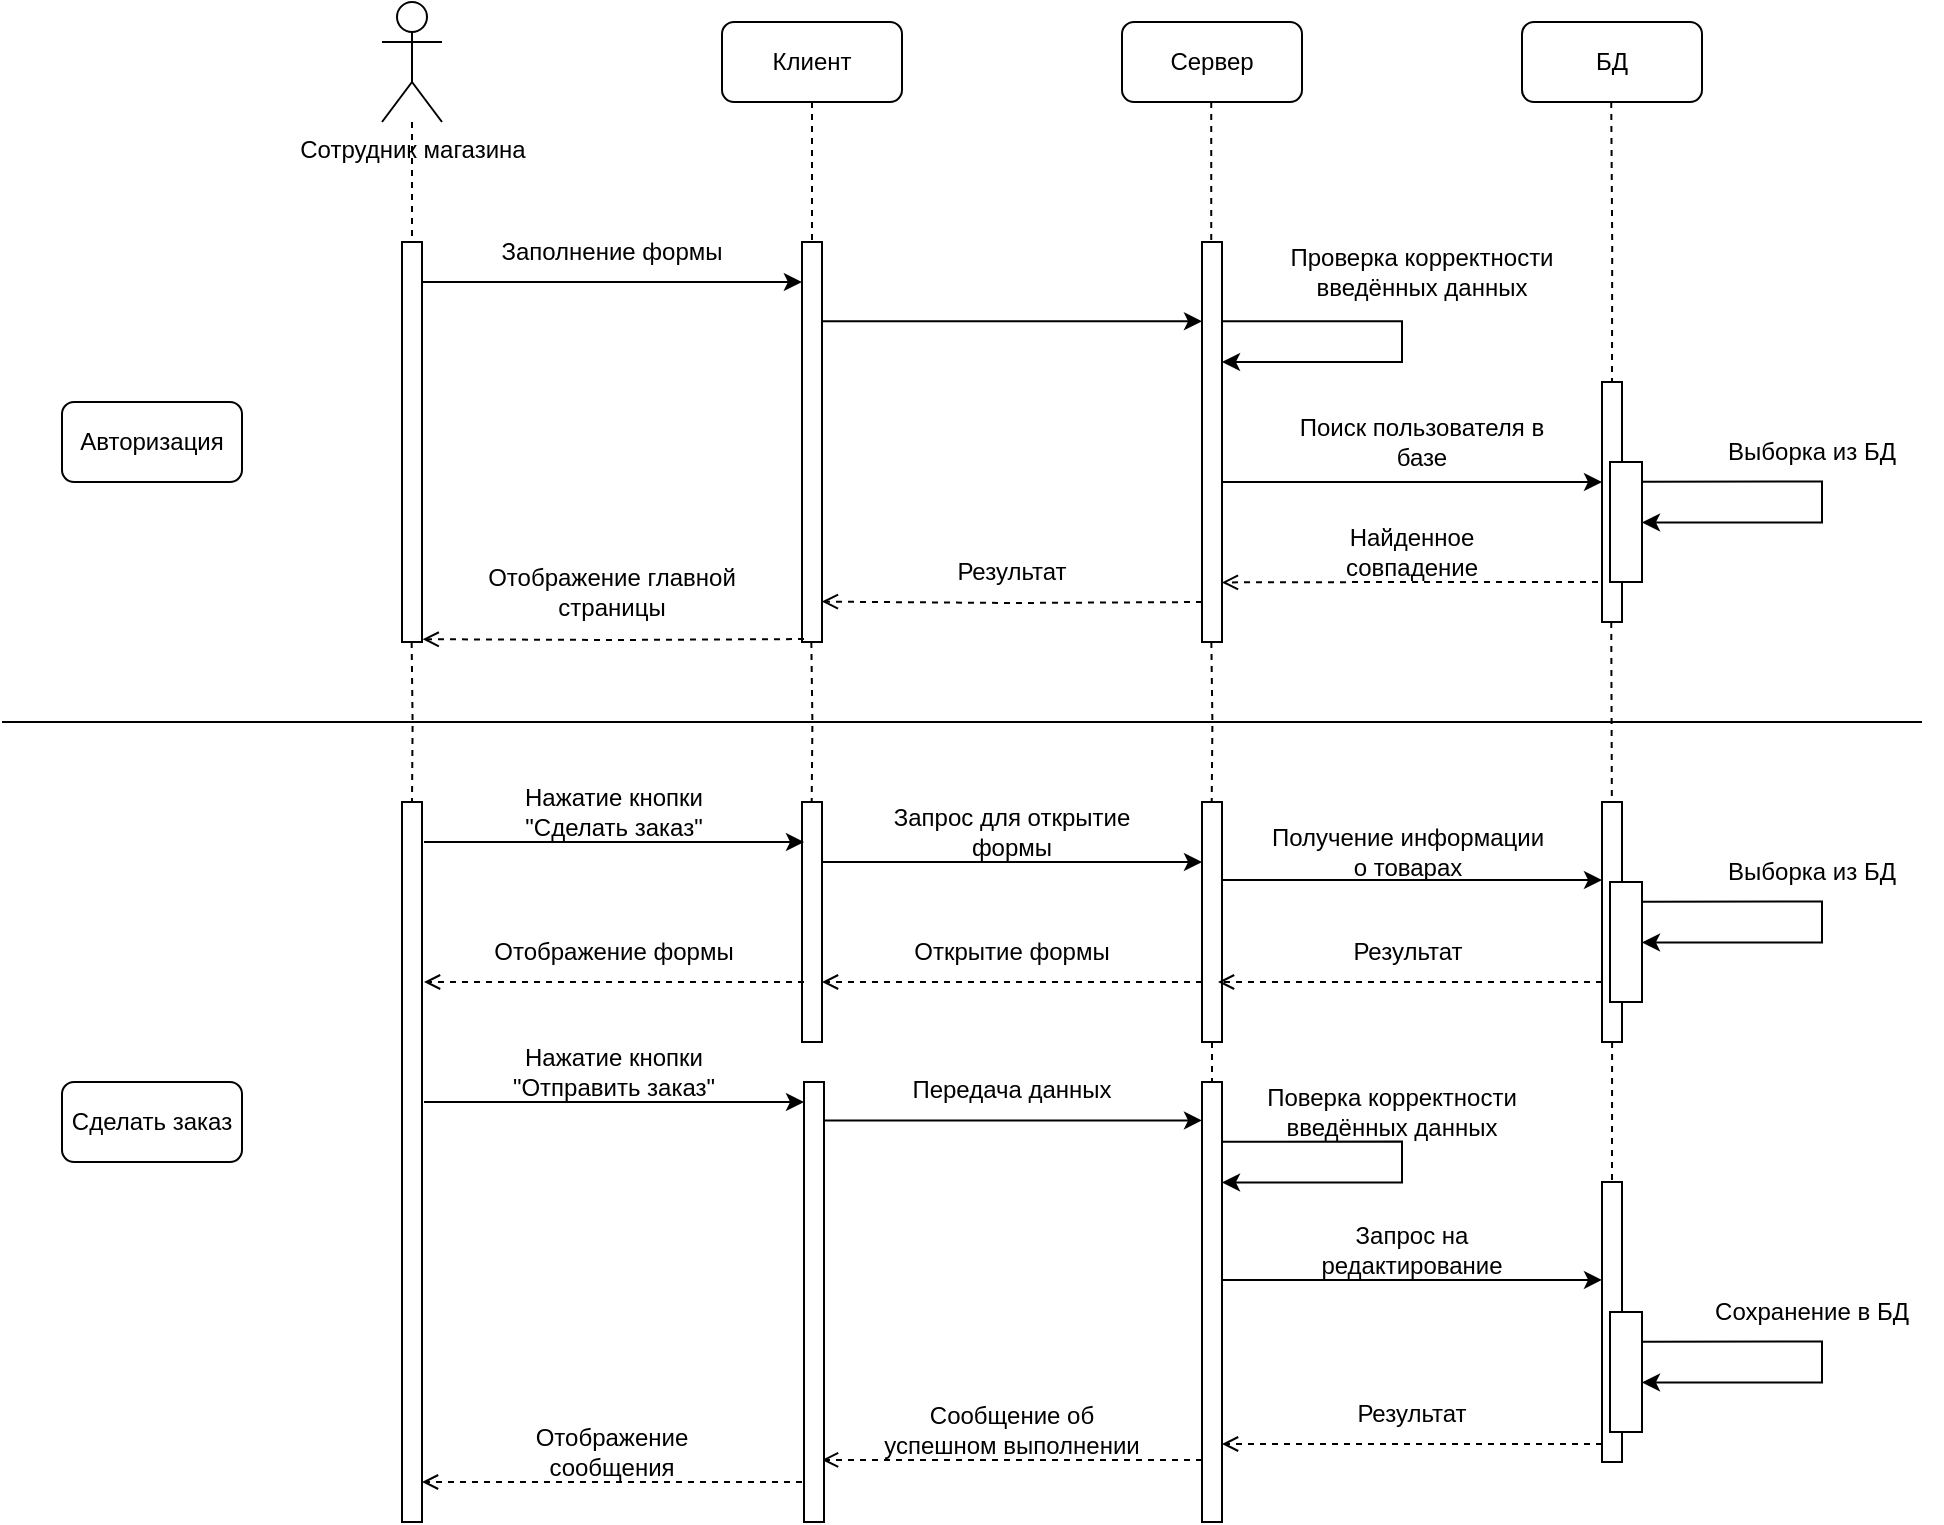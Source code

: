 <mxfile version="24.0.6" type="device">
  <diagram name="Страница — 1" id="Cy8QLNytjA-2ubOcpx3c">
    <mxGraphModel dx="1381" dy="696" grid="1" gridSize="10" guides="1" tooltips="1" connect="1" arrows="1" fold="1" page="1" pageScale="1" pageWidth="3300" pageHeight="4681" math="0" shadow="0">
      <root>
        <mxCell id="0" />
        <mxCell id="1" parent="0" />
        <mxCell id="I2EmGqrL0BdVojSCtv7N-1" value="Авторизация" style="rounded=1;whiteSpace=wrap;html=1;" vertex="1" parent="1">
          <mxGeometry x="870" y="2090" width="90" height="40" as="geometry" />
        </mxCell>
        <mxCell id="I2EmGqrL0BdVojSCtv7N-2" style="edgeStyle=orthogonalEdgeStyle;rounded=0;orthogonalLoop=1;jettySize=auto;html=1;dashed=1;endArrow=none;endFill=0;" edge="1" parent="1" source="I2EmGqrL0BdVojSCtv7N-3" target="I2EmGqrL0BdVojSCtv7N-5">
          <mxGeometry relative="1" as="geometry" />
        </mxCell>
        <mxCell id="I2EmGqrL0BdVojSCtv7N-3" value="Сотрудник магазина" style="shape=umlActor;verticalLabelPosition=bottom;verticalAlign=top;html=1;outlineConnect=0;" vertex="1" parent="1">
          <mxGeometry x="1030" y="1890" width="30" height="60" as="geometry" />
        </mxCell>
        <mxCell id="I2EmGqrL0BdVojSCtv7N-4" style="edgeStyle=orthogonalEdgeStyle;rounded=0;orthogonalLoop=1;jettySize=auto;html=1;entryX=-0.007;entryY=0.1;entryDx=0;entryDy=0;exitX=1;exitY=0.1;exitDx=0;exitDy=0;exitPerimeter=0;entryPerimeter=0;" edge="1" parent="1" source="I2EmGqrL0BdVojSCtv7N-5" target="I2EmGqrL0BdVojSCtv7N-8">
          <mxGeometry relative="1" as="geometry" />
        </mxCell>
        <mxCell id="I2EmGqrL0BdVojSCtv7N-5" value="" style="rounded=0;whiteSpace=wrap;html=1;" vertex="1" parent="1">
          <mxGeometry x="1040" y="2010" width="10" height="200" as="geometry" />
        </mxCell>
        <mxCell id="I2EmGqrL0BdVojSCtv7N-6" style="edgeStyle=orthogonalEdgeStyle;rounded=0;orthogonalLoop=1;jettySize=auto;html=1;entryX=0.5;entryY=0;entryDx=0;entryDy=0;dashed=1;endArrow=none;endFill=0;" edge="1" parent="1" source="I2EmGqrL0BdVojSCtv7N-7" target="I2EmGqrL0BdVojSCtv7N-8">
          <mxGeometry relative="1" as="geometry" />
        </mxCell>
        <mxCell id="I2EmGqrL0BdVojSCtv7N-7" value="Клиент" style="rounded=1;whiteSpace=wrap;html=1;" vertex="1" parent="1">
          <mxGeometry x="1200" y="1900" width="90" height="40" as="geometry" />
        </mxCell>
        <mxCell id="I2EmGqrL0BdVojSCtv7N-8" value="" style="rounded=0;whiteSpace=wrap;html=1;" vertex="1" parent="1">
          <mxGeometry x="1240" y="2010" width="10" height="200" as="geometry" />
        </mxCell>
        <mxCell id="I2EmGqrL0BdVojSCtv7N-9" value="Сервер" style="rounded=1;whiteSpace=wrap;html=1;" vertex="1" parent="1">
          <mxGeometry x="1400" y="1900" width="90" height="40" as="geometry" />
        </mxCell>
        <mxCell id="I2EmGqrL0BdVojSCtv7N-10" value="" style="rounded=0;whiteSpace=wrap;html=1;" vertex="1" parent="1">
          <mxGeometry x="1440" y="2010" width="10" height="200" as="geometry" />
        </mxCell>
        <mxCell id="I2EmGqrL0BdVojSCtv7N-11" value="БД" style="rounded=1;whiteSpace=wrap;html=1;" vertex="1" parent="1">
          <mxGeometry x="1600" y="1900" width="90" height="40" as="geometry" />
        </mxCell>
        <mxCell id="I2EmGqrL0BdVojSCtv7N-12" style="edgeStyle=orthogonalEdgeStyle;rounded=0;orthogonalLoop=1;jettySize=auto;html=1;exitX=0;exitY=0.75;exitDx=0;exitDy=0;entryX=0.995;entryY=0.851;entryDx=0;entryDy=0;entryPerimeter=0;dashed=1;endArrow=open;endFill=0;" edge="1" parent="1" target="I2EmGqrL0BdVojSCtv7N-10">
          <mxGeometry relative="1" as="geometry">
            <mxPoint x="1644.0" y="2180.04" as="sourcePoint" />
            <mxPoint x="1454" y="2180.84" as="targetPoint" />
            <Array as="points">
              <mxPoint x="1544" y="2180" />
            </Array>
          </mxGeometry>
        </mxCell>
        <mxCell id="I2EmGqrL0BdVojSCtv7N-13" value="" style="rounded=0;whiteSpace=wrap;html=1;" vertex="1" parent="1">
          <mxGeometry x="1640" y="2080" width="10" height="120" as="geometry" />
        </mxCell>
        <mxCell id="I2EmGqrL0BdVojSCtv7N-14" style="edgeStyle=orthogonalEdgeStyle;rounded=0;orthogonalLoop=1;jettySize=auto;html=1;entryX=0.5;entryY=0;entryDx=0;entryDy=0;dashed=1;endArrow=none;endFill=0;" edge="1" parent="1">
          <mxGeometry relative="1" as="geometry">
            <mxPoint x="1444.62" y="1940" as="sourcePoint" />
            <mxPoint x="1444.62" y="2010" as="targetPoint" />
          </mxGeometry>
        </mxCell>
        <mxCell id="I2EmGqrL0BdVojSCtv7N-15" style="edgeStyle=orthogonalEdgeStyle;rounded=0;orthogonalLoop=1;jettySize=auto;html=1;dashed=1;endArrow=none;endFill=0;entryX=0.5;entryY=0;entryDx=0;entryDy=0;" edge="1" parent="1" target="I2EmGqrL0BdVojSCtv7N-13">
          <mxGeometry relative="1" as="geometry">
            <mxPoint x="1644.62" y="1940" as="sourcePoint" />
            <mxPoint x="1645" y="2060" as="targetPoint" />
          </mxGeometry>
        </mxCell>
        <mxCell id="I2EmGqrL0BdVojSCtv7N-16" style="edgeStyle=orthogonalEdgeStyle;rounded=0;orthogonalLoop=1;jettySize=auto;html=1;entryX=-0.007;entryY=0.1;entryDx=0;entryDy=0;exitX=1;exitY=0.1;exitDx=0;exitDy=0;exitPerimeter=0;entryPerimeter=0;" edge="1" parent="1">
          <mxGeometry relative="1" as="geometry">
            <mxPoint x="1250" y="2049.63" as="sourcePoint" />
            <mxPoint x="1440" y="2049.63" as="targetPoint" />
          </mxGeometry>
        </mxCell>
        <mxCell id="I2EmGqrL0BdVojSCtv7N-17" style="edgeStyle=orthogonalEdgeStyle;rounded=0;orthogonalLoop=1;jettySize=auto;html=1;entryX=-0.007;entryY=0.1;entryDx=0;entryDy=0;exitX=1;exitY=0.1;exitDx=0;exitDy=0;exitPerimeter=0;entryPerimeter=0;" edge="1" parent="1">
          <mxGeometry relative="1" as="geometry">
            <mxPoint x="1450" y="2130" as="sourcePoint" />
            <mxPoint x="1640" y="2130" as="targetPoint" />
          </mxGeometry>
        </mxCell>
        <mxCell id="I2EmGqrL0BdVojSCtv7N-18" style="edgeStyle=orthogonalEdgeStyle;rounded=0;orthogonalLoop=1;jettySize=auto;html=1;exitX=1;exitY=0.1;exitDx=0;exitDy=0;exitPerimeter=0;" edge="1" parent="1">
          <mxGeometry relative="1" as="geometry">
            <mxPoint x="1450" y="2049.63" as="sourcePoint" />
            <mxPoint x="1450" y="2070" as="targetPoint" />
            <Array as="points">
              <mxPoint x="1540" y="2050" />
              <mxPoint x="1540" y="2070" />
              <mxPoint x="1450" y="2070" />
            </Array>
          </mxGeometry>
        </mxCell>
        <mxCell id="I2EmGqrL0BdVojSCtv7N-19" value="" style="rounded=0;whiteSpace=wrap;html=1;" vertex="1" parent="1">
          <mxGeometry x="1644" y="2120" width="16" height="60" as="geometry" />
        </mxCell>
        <mxCell id="I2EmGqrL0BdVojSCtv7N-20" style="edgeStyle=orthogonalEdgeStyle;rounded=0;orthogonalLoop=1;jettySize=auto;html=1;exitX=1;exitY=0.1;exitDx=0;exitDy=0;exitPerimeter=0;" edge="1" parent="1">
          <mxGeometry relative="1" as="geometry">
            <mxPoint x="1660" y="2129.85" as="sourcePoint" />
            <mxPoint x="1660" y="2150.22" as="targetPoint" />
            <Array as="points">
              <mxPoint x="1750" y="2130.22" />
              <mxPoint x="1750" y="2150.22" />
              <mxPoint x="1660" y="2150.22" />
            </Array>
          </mxGeometry>
        </mxCell>
        <mxCell id="I2EmGqrL0BdVojSCtv7N-21" style="edgeStyle=orthogonalEdgeStyle;rounded=0;orthogonalLoop=1;jettySize=auto;html=1;exitX=0;exitY=0.75;exitDx=0;exitDy=0;entryX=0.992;entryY=0.899;entryDx=0;entryDy=0;entryPerimeter=0;dashed=1;endArrow=open;endFill=0;" edge="1" parent="1" target="I2EmGqrL0BdVojSCtv7N-8">
          <mxGeometry relative="1" as="geometry">
            <mxPoint x="1440" y="2190" as="sourcePoint" />
            <mxPoint x="1250" y="2191" as="targetPoint" />
          </mxGeometry>
        </mxCell>
        <mxCell id="I2EmGqrL0BdVojSCtv7N-22" style="edgeStyle=orthogonalEdgeStyle;rounded=0;orthogonalLoop=1;jettySize=auto;html=1;exitX=0;exitY=0.75;exitDx=0;exitDy=0;entryX=1.034;entryY=0.993;entryDx=0;entryDy=0;entryPerimeter=0;dashed=1;endArrow=open;endFill=0;" edge="1" parent="1" target="I2EmGqrL0BdVojSCtv7N-5">
          <mxGeometry relative="1" as="geometry">
            <mxPoint x="1241" y="2208.52" as="sourcePoint" />
            <mxPoint x="1051" y="2209.52" as="targetPoint" />
          </mxGeometry>
        </mxCell>
        <mxCell id="I2EmGqrL0BdVojSCtv7N-23" value="Заполнение формы" style="text;html=1;strokeColor=none;fillColor=none;align=center;verticalAlign=middle;whiteSpace=wrap;rounded=0;" vertex="1" parent="1">
          <mxGeometry x="1080" y="2000" width="130" height="30" as="geometry" />
        </mxCell>
        <mxCell id="I2EmGqrL0BdVojSCtv7N-24" value="Проверка корректности введённых данных" style="text;html=1;strokeColor=none;fillColor=none;align=center;verticalAlign=middle;whiteSpace=wrap;rounded=0;" vertex="1" parent="1">
          <mxGeometry x="1480" y="2010" width="140" height="30" as="geometry" />
        </mxCell>
        <mxCell id="I2EmGqrL0BdVojSCtv7N-25" value="Поиск пользователя в базе" style="text;html=1;strokeColor=none;fillColor=none;align=center;verticalAlign=middle;whiteSpace=wrap;rounded=0;" vertex="1" parent="1">
          <mxGeometry x="1485" y="2095" width="130" height="30" as="geometry" />
        </mxCell>
        <mxCell id="I2EmGqrL0BdVojSCtv7N-26" value="Выборка из БД" style="text;html=1;strokeColor=none;fillColor=none;align=center;verticalAlign=middle;whiteSpace=wrap;rounded=0;" vertex="1" parent="1">
          <mxGeometry x="1680" y="2100" width="130" height="30" as="geometry" />
        </mxCell>
        <mxCell id="I2EmGqrL0BdVojSCtv7N-27" value="Найденное совпадение" style="text;html=1;strokeColor=none;fillColor=none;align=center;verticalAlign=middle;whiteSpace=wrap;rounded=0;" vertex="1" parent="1">
          <mxGeometry x="1480" y="2150" width="130" height="30" as="geometry" />
        </mxCell>
        <mxCell id="I2EmGqrL0BdVojSCtv7N-28" value="Результат" style="text;html=1;strokeColor=none;fillColor=none;align=center;verticalAlign=middle;whiteSpace=wrap;rounded=0;" vertex="1" parent="1">
          <mxGeometry x="1280" y="2160" width="130" height="30" as="geometry" />
        </mxCell>
        <mxCell id="I2EmGqrL0BdVojSCtv7N-29" value="Отображение главной страницы" style="text;html=1;strokeColor=none;fillColor=none;align=center;verticalAlign=middle;whiteSpace=wrap;rounded=0;" vertex="1" parent="1">
          <mxGeometry x="1080" y="2170" width="130" height="30" as="geometry" />
        </mxCell>
        <mxCell id="I2EmGqrL0BdVojSCtv7N-30" value="" style="endArrow=none;html=1;rounded=0;" edge="1" parent="1">
          <mxGeometry width="50" height="50" relative="1" as="geometry">
            <mxPoint x="840" y="2250" as="sourcePoint" />
            <mxPoint x="1800" y="2250" as="targetPoint" />
          </mxGeometry>
        </mxCell>
        <mxCell id="I2EmGqrL0BdVojSCtv7N-31" value="Сделать заказ" style="rounded=1;whiteSpace=wrap;html=1;" vertex="1" parent="1">
          <mxGeometry x="870" y="2430" width="90" height="40" as="geometry" />
        </mxCell>
        <mxCell id="I2EmGqrL0BdVojSCtv7N-32" value="" style="rounded=0;whiteSpace=wrap;html=1;" vertex="1" parent="1">
          <mxGeometry x="1040" y="2290" width="10" height="360" as="geometry" />
        </mxCell>
        <mxCell id="I2EmGqrL0BdVojSCtv7N-33" style="edgeStyle=orthogonalEdgeStyle;rounded=0;orthogonalLoop=1;jettySize=auto;html=1;entryX=0.5;entryY=0;entryDx=0;entryDy=0;dashed=1;endArrow=none;endFill=0;" edge="1" parent="1" target="I2EmGqrL0BdVojSCtv7N-32">
          <mxGeometry relative="1" as="geometry">
            <mxPoint x="1044.83" y="2210" as="sourcePoint" />
            <mxPoint x="1044.83" y="2280" as="targetPoint" />
          </mxGeometry>
        </mxCell>
        <mxCell id="I2EmGqrL0BdVojSCtv7N-34" value="" style="rounded=0;whiteSpace=wrap;html=1;" vertex="1" parent="1">
          <mxGeometry x="1240" y="2290" width="10" height="120" as="geometry" />
        </mxCell>
        <mxCell id="I2EmGqrL0BdVojSCtv7N-35" style="edgeStyle=orthogonalEdgeStyle;rounded=0;orthogonalLoop=1;jettySize=auto;html=1;entryX=-0.007;entryY=0.1;entryDx=0;entryDy=0;exitX=1;exitY=0.1;exitDx=0;exitDy=0;exitPerimeter=0;entryPerimeter=0;" edge="1" parent="1">
          <mxGeometry relative="1" as="geometry">
            <mxPoint x="1051" y="2310" as="sourcePoint" />
            <mxPoint x="1241" y="2310" as="targetPoint" />
          </mxGeometry>
        </mxCell>
        <mxCell id="I2EmGqrL0BdVojSCtv7N-36" value="Нажатие кнопки &quot;Сделать заказ&quot;" style="text;html=1;strokeColor=none;fillColor=none;align=center;verticalAlign=middle;whiteSpace=wrap;rounded=0;" vertex="1" parent="1">
          <mxGeometry x="1081" y="2280" width="130" height="30" as="geometry" />
        </mxCell>
        <mxCell id="I2EmGqrL0BdVojSCtv7N-37" value="" style="rounded=0;whiteSpace=wrap;html=1;" vertex="1" parent="1">
          <mxGeometry x="1440" y="2290" width="10" height="120" as="geometry" />
        </mxCell>
        <mxCell id="I2EmGqrL0BdVojSCtv7N-38" style="edgeStyle=orthogonalEdgeStyle;rounded=0;orthogonalLoop=1;jettySize=auto;html=1;entryX=-0.007;entryY=0.1;entryDx=0;entryDy=0;exitX=1;exitY=0.1;exitDx=0;exitDy=0;exitPerimeter=0;entryPerimeter=0;" edge="1" parent="1">
          <mxGeometry relative="1" as="geometry">
            <mxPoint x="1250" y="2320" as="sourcePoint" />
            <mxPoint x="1440" y="2320" as="targetPoint" />
          </mxGeometry>
        </mxCell>
        <mxCell id="I2EmGqrL0BdVojSCtv7N-39" value="Запрос для открытие формы" style="text;html=1;strokeColor=none;fillColor=none;align=center;verticalAlign=middle;whiteSpace=wrap;rounded=0;" vertex="1" parent="1">
          <mxGeometry x="1280" y="2290" width="130" height="30" as="geometry" />
        </mxCell>
        <mxCell id="I2EmGqrL0BdVojSCtv7N-40" style="edgeStyle=orthogonalEdgeStyle;rounded=0;orthogonalLoop=1;jettySize=auto;html=1;exitX=0;exitY=0.75;exitDx=0;exitDy=0;entryX=0.992;entryY=0.899;entryDx=0;entryDy=0;entryPerimeter=0;dashed=1;endArrow=open;endFill=0;" edge="1" parent="1">
          <mxGeometry relative="1" as="geometry">
            <mxPoint x="1440" y="2380" as="sourcePoint" />
            <mxPoint x="1250" y="2380" as="targetPoint" />
          </mxGeometry>
        </mxCell>
        <mxCell id="I2EmGqrL0BdVojSCtv7N-41" value="Открытие формы" style="text;html=1;strokeColor=none;fillColor=none;align=center;verticalAlign=middle;whiteSpace=wrap;rounded=0;" vertex="1" parent="1">
          <mxGeometry x="1280" y="2350" width="130" height="30" as="geometry" />
        </mxCell>
        <mxCell id="I2EmGqrL0BdVojSCtv7N-42" value="Отображение формы" style="text;html=1;strokeColor=none;fillColor=none;align=center;verticalAlign=middle;whiteSpace=wrap;rounded=0;" vertex="1" parent="1">
          <mxGeometry x="1081" y="2350" width="130" height="30" as="geometry" />
        </mxCell>
        <mxCell id="I2EmGqrL0BdVojSCtv7N-43" style="edgeStyle=orthogonalEdgeStyle;rounded=0;orthogonalLoop=1;jettySize=auto;html=1;exitX=0;exitY=0.75;exitDx=0;exitDy=0;entryX=0.992;entryY=0.899;entryDx=0;entryDy=0;entryPerimeter=0;dashed=1;endArrow=open;endFill=0;" edge="1" parent="1">
          <mxGeometry relative="1" as="geometry">
            <mxPoint x="1241" y="2380" as="sourcePoint" />
            <mxPoint x="1051" y="2380" as="targetPoint" />
          </mxGeometry>
        </mxCell>
        <mxCell id="I2EmGqrL0BdVojSCtv7N-44" style="edgeStyle=orthogonalEdgeStyle;rounded=0;orthogonalLoop=1;jettySize=auto;html=1;entryX=-0.007;entryY=0.1;entryDx=0;entryDy=0;exitX=1;exitY=0.1;exitDx=0;exitDy=0;exitPerimeter=0;entryPerimeter=0;" edge="1" parent="1">
          <mxGeometry relative="1" as="geometry">
            <mxPoint x="1051" y="2440" as="sourcePoint" />
            <mxPoint x="1241" y="2440" as="targetPoint" />
          </mxGeometry>
        </mxCell>
        <mxCell id="I2EmGqrL0BdVojSCtv7N-45" value="Нажатие кнопки &quot;Отправить заказ&quot;" style="text;html=1;strokeColor=none;fillColor=none;align=center;verticalAlign=middle;whiteSpace=wrap;rounded=0;" vertex="1" parent="1">
          <mxGeometry x="1081" y="2410" width="130" height="30" as="geometry" />
        </mxCell>
        <mxCell id="I2EmGqrL0BdVojSCtv7N-46" style="edgeStyle=orthogonalEdgeStyle;rounded=0;orthogonalLoop=1;jettySize=auto;html=1;entryX=-0.007;entryY=0.1;entryDx=0;entryDy=0;exitX=1;exitY=0.1;exitDx=0;exitDy=0;exitPerimeter=0;entryPerimeter=0;" edge="1" parent="1">
          <mxGeometry relative="1" as="geometry">
            <mxPoint x="1250" y="2449.22" as="sourcePoint" />
            <mxPoint x="1440" y="2449.22" as="targetPoint" />
          </mxGeometry>
        </mxCell>
        <mxCell id="I2EmGqrL0BdVojSCtv7N-47" value="Передача данных" style="text;html=1;strokeColor=none;fillColor=none;align=center;verticalAlign=middle;whiteSpace=wrap;rounded=0;" vertex="1" parent="1">
          <mxGeometry x="1280" y="2419.22" width="130" height="30" as="geometry" />
        </mxCell>
        <mxCell id="I2EmGqrL0BdVojSCtv7N-48" value="" style="rounded=0;whiteSpace=wrap;html=1;" vertex="1" parent="1">
          <mxGeometry x="1440" y="2430" width="10" height="220" as="geometry" />
        </mxCell>
        <mxCell id="I2EmGqrL0BdVojSCtv7N-49" value="" style="rounded=0;whiteSpace=wrap;html=1;" vertex="1" parent="1">
          <mxGeometry x="1640" y="2480" width="10" height="140" as="geometry" />
        </mxCell>
        <mxCell id="I2EmGqrL0BdVojSCtv7N-50" style="edgeStyle=orthogonalEdgeStyle;rounded=0;orthogonalLoop=1;jettySize=auto;html=1;entryX=-0.007;entryY=0.1;entryDx=0;entryDy=0;exitX=1;exitY=0.1;exitDx=0;exitDy=0;exitPerimeter=0;entryPerimeter=0;" edge="1" parent="1">
          <mxGeometry relative="1" as="geometry">
            <mxPoint x="1450" y="2528.95" as="sourcePoint" />
            <mxPoint x="1640" y="2528.95" as="targetPoint" />
          </mxGeometry>
        </mxCell>
        <mxCell id="I2EmGqrL0BdVojSCtv7N-51" value="Запрос на редактирование" style="text;html=1;strokeColor=none;fillColor=none;align=center;verticalAlign=middle;whiteSpace=wrap;rounded=0;" vertex="1" parent="1">
          <mxGeometry x="1480" y="2498.95" width="130" height="30" as="geometry" />
        </mxCell>
        <mxCell id="I2EmGqrL0BdVojSCtv7N-52" value="Сохранение в БД" style="text;html=1;strokeColor=none;fillColor=none;align=center;verticalAlign=middle;whiteSpace=wrap;rounded=0;" vertex="1" parent="1">
          <mxGeometry x="1680" y="2530" width="130" height="30" as="geometry" />
        </mxCell>
        <mxCell id="I2EmGqrL0BdVojSCtv7N-53" style="edgeStyle=orthogonalEdgeStyle;rounded=0;orthogonalLoop=1;jettySize=auto;html=1;exitX=1;exitY=0.1;exitDx=0;exitDy=0;exitPerimeter=0;" edge="1" parent="1">
          <mxGeometry relative="1" as="geometry">
            <mxPoint x="1660" y="2559.85" as="sourcePoint" />
            <mxPoint x="1660" y="2580.22" as="targetPoint" />
            <Array as="points">
              <mxPoint x="1750" y="2560.22" />
              <mxPoint x="1750" y="2580.22" />
              <mxPoint x="1660" y="2580.22" />
            </Array>
          </mxGeometry>
        </mxCell>
        <mxCell id="I2EmGqrL0BdVojSCtv7N-54" value="" style="rounded=0;whiteSpace=wrap;html=1;" vertex="1" parent="1">
          <mxGeometry x="1644" y="2545" width="16" height="60" as="geometry" />
        </mxCell>
        <mxCell id="I2EmGqrL0BdVojSCtv7N-55" value="Результат" style="text;html=1;strokeColor=none;fillColor=none;align=center;verticalAlign=middle;whiteSpace=wrap;rounded=0;" vertex="1" parent="1">
          <mxGeometry x="1480" y="2581" width="130" height="30" as="geometry" />
        </mxCell>
        <mxCell id="I2EmGqrL0BdVojSCtv7N-56" style="edgeStyle=orthogonalEdgeStyle;rounded=0;orthogonalLoop=1;jettySize=auto;html=1;exitX=0;exitY=0.75;exitDx=0;exitDy=0;entryX=0.992;entryY=0.899;entryDx=0;entryDy=0;entryPerimeter=0;dashed=1;endArrow=open;endFill=0;" edge="1" parent="1">
          <mxGeometry relative="1" as="geometry">
            <mxPoint x="1640" y="2611" as="sourcePoint" />
            <mxPoint x="1450" y="2611" as="targetPoint" />
          </mxGeometry>
        </mxCell>
        <mxCell id="I2EmGqrL0BdVojSCtv7N-57" value="Сообщение об успешном выполнении" style="text;html=1;strokeColor=none;fillColor=none;align=center;verticalAlign=middle;whiteSpace=wrap;rounded=0;" vertex="1" parent="1">
          <mxGeometry x="1280" y="2588.95" width="130" height="30" as="geometry" />
        </mxCell>
        <mxCell id="I2EmGqrL0BdVojSCtv7N-58" style="edgeStyle=orthogonalEdgeStyle;rounded=0;orthogonalLoop=1;jettySize=auto;html=1;exitX=0;exitY=0.75;exitDx=0;exitDy=0;entryX=0.992;entryY=0.899;entryDx=0;entryDy=0;entryPerimeter=0;dashed=1;endArrow=open;endFill=0;" edge="1" parent="1">
          <mxGeometry relative="1" as="geometry">
            <mxPoint x="1440" y="2618.95" as="sourcePoint" />
            <mxPoint x="1250" y="2618.95" as="targetPoint" />
          </mxGeometry>
        </mxCell>
        <mxCell id="I2EmGqrL0BdVojSCtv7N-59" value="Отображение сообщения" style="text;html=1;strokeColor=none;fillColor=none;align=center;verticalAlign=middle;whiteSpace=wrap;rounded=0;" vertex="1" parent="1">
          <mxGeometry x="1080" y="2600" width="130" height="30" as="geometry" />
        </mxCell>
        <mxCell id="I2EmGqrL0BdVojSCtv7N-60" style="edgeStyle=orthogonalEdgeStyle;rounded=0;orthogonalLoop=1;jettySize=auto;html=1;exitX=0;exitY=0.75;exitDx=0;exitDy=0;entryX=0.992;entryY=0.899;entryDx=0;entryDy=0;entryPerimeter=0;dashed=1;endArrow=open;endFill=0;" edge="1" parent="1">
          <mxGeometry relative="1" as="geometry">
            <mxPoint x="1240" y="2630" as="sourcePoint" />
            <mxPoint x="1050" y="2630" as="targetPoint" />
          </mxGeometry>
        </mxCell>
        <mxCell id="I2EmGqrL0BdVojSCtv7N-61" style="edgeStyle=orthogonalEdgeStyle;rounded=0;orthogonalLoop=1;jettySize=auto;html=1;entryX=0.5;entryY=0;entryDx=0;entryDy=0;dashed=1;endArrow=none;endFill=0;" edge="1" parent="1">
          <mxGeometry relative="1" as="geometry">
            <mxPoint x="1244.67" y="2210" as="sourcePoint" />
            <mxPoint x="1244.84" y="2290" as="targetPoint" />
          </mxGeometry>
        </mxCell>
        <mxCell id="I2EmGqrL0BdVojSCtv7N-62" style="edgeStyle=orthogonalEdgeStyle;rounded=0;orthogonalLoop=1;jettySize=auto;html=1;entryX=0.5;entryY=0;entryDx=0;entryDy=0;dashed=1;endArrow=none;endFill=0;" edge="1" parent="1">
          <mxGeometry relative="1" as="geometry">
            <mxPoint x="1444.68" y="2210" as="sourcePoint" />
            <mxPoint x="1444.85" y="2290" as="targetPoint" />
          </mxGeometry>
        </mxCell>
        <mxCell id="I2EmGqrL0BdVojSCtv7N-63" style="edgeStyle=orthogonalEdgeStyle;rounded=0;orthogonalLoop=1;jettySize=auto;html=1;entryX=0.5;entryY=0;entryDx=0;entryDy=0;dashed=1;endArrow=none;endFill=0;" edge="1" parent="1" target="I2EmGqrL0BdVojSCtv7N-49">
          <mxGeometry relative="1" as="geometry">
            <mxPoint x="1644.63" y="2200" as="sourcePoint" />
            <mxPoint x="1644.8" y="2280" as="targetPoint" />
          </mxGeometry>
        </mxCell>
        <mxCell id="I2EmGqrL0BdVojSCtv7N-64" style="edgeStyle=orthogonalEdgeStyle;rounded=0;orthogonalLoop=1;jettySize=auto;html=1;dashed=1;endArrow=none;endFill=0;exitX=0.5;exitY=1;exitDx=0;exitDy=0;entryX=0.5;entryY=0;entryDx=0;entryDy=0;" edge="1" parent="1" source="I2EmGqrL0BdVojSCtv7N-37" target="I2EmGqrL0BdVojSCtv7N-48">
          <mxGeometry relative="1" as="geometry">
            <mxPoint x="1510.0" y="2240" as="sourcePoint" />
            <mxPoint x="1510" y="2310" as="targetPoint" />
          </mxGeometry>
        </mxCell>
        <mxCell id="I2EmGqrL0BdVojSCtv7N-65" value="" style="rounded=0;whiteSpace=wrap;html=1;" vertex="1" parent="1">
          <mxGeometry x="1640" y="2290" width="10" height="120" as="geometry" />
        </mxCell>
        <mxCell id="I2EmGqrL0BdVojSCtv7N-66" value="" style="rounded=0;whiteSpace=wrap;html=1;" vertex="1" parent="1">
          <mxGeometry x="1644" y="2330" width="16" height="60" as="geometry" />
        </mxCell>
        <mxCell id="I2EmGqrL0BdVojSCtv7N-67" style="edgeStyle=orthogonalEdgeStyle;rounded=0;orthogonalLoop=1;jettySize=auto;html=1;exitX=1;exitY=0.1;exitDx=0;exitDy=0;exitPerimeter=0;" edge="1" parent="1">
          <mxGeometry relative="1" as="geometry">
            <mxPoint x="1660" y="2339.85" as="sourcePoint" />
            <mxPoint x="1660" y="2360.22" as="targetPoint" />
            <Array as="points">
              <mxPoint x="1750" y="2340.22" />
              <mxPoint x="1750" y="2360.22" />
              <mxPoint x="1660" y="2360.22" />
            </Array>
          </mxGeometry>
        </mxCell>
        <mxCell id="I2EmGqrL0BdVojSCtv7N-68" value="Выборка из БД" style="text;html=1;strokeColor=none;fillColor=none;align=center;verticalAlign=middle;whiteSpace=wrap;rounded=0;" vertex="1" parent="1">
          <mxGeometry x="1680" y="2310" width="130" height="30" as="geometry" />
        </mxCell>
        <mxCell id="I2EmGqrL0BdVojSCtv7N-69" style="edgeStyle=orthogonalEdgeStyle;rounded=0;orthogonalLoop=1;jettySize=auto;html=1;entryX=-0.007;entryY=0.1;entryDx=0;entryDy=0;exitX=1;exitY=0.1;exitDx=0;exitDy=0;exitPerimeter=0;entryPerimeter=0;" edge="1" parent="1">
          <mxGeometry relative="1" as="geometry">
            <mxPoint x="1450" y="2329.05" as="sourcePoint" />
            <mxPoint x="1640" y="2329.05" as="targetPoint" />
          </mxGeometry>
        </mxCell>
        <mxCell id="I2EmGqrL0BdVojSCtv7N-70" value="Получение информации о товарах" style="text;html=1;strokeColor=none;fillColor=none;align=center;verticalAlign=middle;whiteSpace=wrap;rounded=0;" vertex="1" parent="1">
          <mxGeometry x="1473" y="2300" width="140" height="30" as="geometry" />
        </mxCell>
        <mxCell id="I2EmGqrL0BdVojSCtv7N-71" value="Результат" style="text;html=1;strokeColor=none;fillColor=none;align=center;verticalAlign=middle;whiteSpace=wrap;rounded=0;" vertex="1" parent="1">
          <mxGeometry x="1478" y="2350" width="130" height="30" as="geometry" />
        </mxCell>
        <mxCell id="I2EmGqrL0BdVojSCtv7N-72" style="edgeStyle=orthogonalEdgeStyle;rounded=0;orthogonalLoop=1;jettySize=auto;html=1;entryX=0.995;entryY=0.851;entryDx=0;entryDy=0;entryPerimeter=0;dashed=1;endArrow=open;endFill=0;exitX=0;exitY=0.75;exitDx=0;exitDy=0;" edge="1" parent="1" source="I2EmGqrL0BdVojSCtv7N-65">
          <mxGeometry relative="1" as="geometry">
            <mxPoint x="1620" y="2390" as="sourcePoint" />
            <mxPoint x="1448" y="2380" as="targetPoint" />
            <Array as="points" />
          </mxGeometry>
        </mxCell>
        <mxCell id="I2EmGqrL0BdVojSCtv7N-73" value="" style="rounded=0;whiteSpace=wrap;html=1;" vertex="1" parent="1">
          <mxGeometry x="1241" y="2430" width="10" height="220" as="geometry" />
        </mxCell>
        <mxCell id="I2EmGqrL0BdVojSCtv7N-74" style="edgeStyle=orthogonalEdgeStyle;rounded=0;orthogonalLoop=1;jettySize=auto;html=1;exitX=1;exitY=0.1;exitDx=0;exitDy=0;exitPerimeter=0;" edge="1" parent="1">
          <mxGeometry relative="1" as="geometry">
            <mxPoint x="1450" y="2459.85" as="sourcePoint" />
            <mxPoint x="1450" y="2480.22" as="targetPoint" />
            <Array as="points">
              <mxPoint x="1540" y="2460.22" />
              <mxPoint x="1540" y="2480.22" />
              <mxPoint x="1450" y="2480.22" />
            </Array>
          </mxGeometry>
        </mxCell>
        <mxCell id="I2EmGqrL0BdVojSCtv7N-75" value="Поверка корректности введённых данных" style="text;html=1;strokeColor=none;fillColor=none;align=center;verticalAlign=middle;whiteSpace=wrap;rounded=0;" vertex="1" parent="1">
          <mxGeometry x="1470" y="2430" width="130" height="30" as="geometry" />
        </mxCell>
      </root>
    </mxGraphModel>
  </diagram>
</mxfile>
